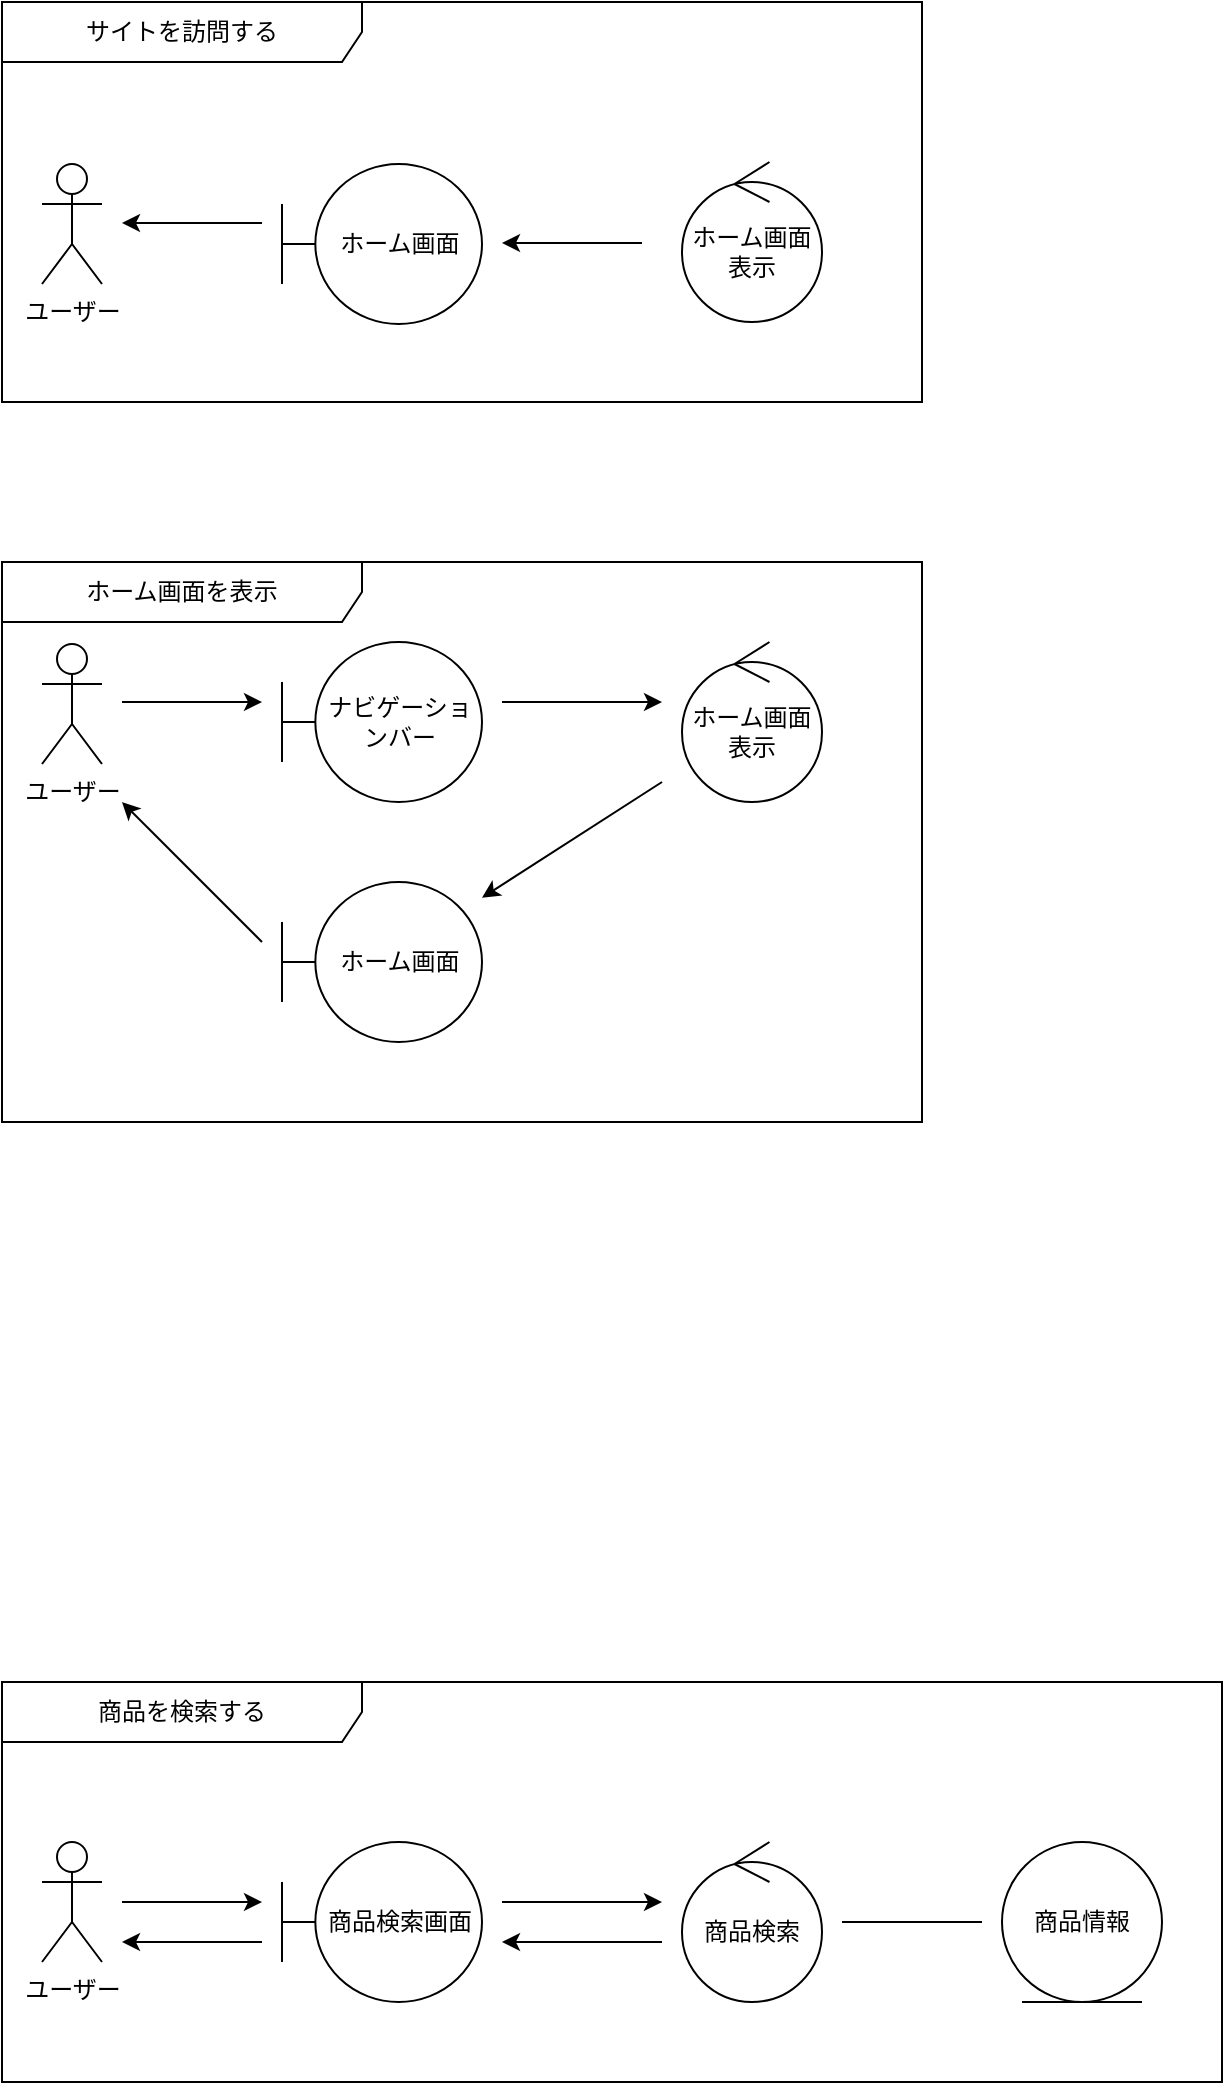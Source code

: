 <mxfile>
    <diagram id="QR-t2Y9lyq4TbIpA6WwS" name="ページ1">
        <mxGraphModel dx="1822" dy="1038" grid="1" gridSize="10" guides="1" tooltips="1" connect="1" arrows="1" fold="1" page="1" pageScale="1" pageWidth="827" pageHeight="1169" math="0" shadow="0">
            <root>
                <mxCell id="0"/>
                <mxCell id="1" parent="0"/>
                <mxCell id="27" value="商品を検索する" style="shape=umlFrame;whiteSpace=wrap;html=1;width=180;height=30;" parent="1" vertex="1">
                    <mxGeometry x="20" y="880" width="610" height="200" as="geometry"/>
                </mxCell>
                <mxCell id="26" value="サイトを訪問する" style="shape=umlFrame;whiteSpace=wrap;html=1;width=180;height=30;" parent="1" vertex="1">
                    <mxGeometry x="20" y="40" width="460" height="200" as="geometry"/>
                </mxCell>
                <mxCell id="2" value="ホーム画面" style="shape=umlBoundary;whiteSpace=wrap;html=1;" parent="1" vertex="1">
                    <mxGeometry x="160" y="121" width="100" height="80" as="geometry"/>
                </mxCell>
                <mxCell id="3" value="ホーム画面表示" style="ellipse;shape=umlControl;whiteSpace=wrap;html=1;" parent="1" vertex="1">
                    <mxGeometry x="360" y="120" width="70" height="80" as="geometry"/>
                </mxCell>
                <mxCell id="5" value="ユーザー" style="shape=umlActor;verticalLabelPosition=bottom;verticalAlign=top;html=1;" parent="1" vertex="1">
                    <mxGeometry x="40" y="121" width="30" height="60" as="geometry"/>
                </mxCell>
                <mxCell id="6" value="" style="endArrow=classic;html=1;" parent="1" edge="1">
                    <mxGeometry width="50" height="50" relative="1" as="geometry">
                        <mxPoint x="150" y="150.5" as="sourcePoint"/>
                        <mxPoint x="80" y="150.5" as="targetPoint"/>
                    </mxGeometry>
                </mxCell>
                <mxCell id="7" value="" style="endArrow=classic;html=1;" parent="1" edge="1">
                    <mxGeometry width="50" height="50" relative="1" as="geometry">
                        <mxPoint x="340" y="160.5" as="sourcePoint"/>
                        <mxPoint x="270" y="160.5" as="targetPoint"/>
                    </mxGeometry>
                </mxCell>
                <mxCell id="12" value="ユーザー" style="shape=umlActor;verticalLabelPosition=bottom;verticalAlign=top;html=1;" parent="1" vertex="1">
                    <mxGeometry x="40" y="960" width="30" height="60" as="geometry"/>
                </mxCell>
                <mxCell id="13" value="商品検索画面" style="shape=umlBoundary;whiteSpace=wrap;html=1;" parent="1" vertex="1">
                    <mxGeometry x="160" y="960" width="100" height="80" as="geometry"/>
                </mxCell>
                <mxCell id="14" value="商品検索" style="ellipse;shape=umlControl;whiteSpace=wrap;html=1;" parent="1" vertex="1">
                    <mxGeometry x="360" y="960" width="70" height="80" as="geometry"/>
                </mxCell>
                <mxCell id="15" value="商品情報" style="ellipse;shape=umlEntity;whiteSpace=wrap;html=1;" parent="1" vertex="1">
                    <mxGeometry x="520" y="960" width="80" height="80" as="geometry"/>
                </mxCell>
                <mxCell id="17" value="" style="endArrow=none;html=1;" parent="1" edge="1">
                    <mxGeometry width="50" height="50" relative="1" as="geometry">
                        <mxPoint x="440" y="1000" as="sourcePoint"/>
                        <mxPoint x="510" y="1000" as="targetPoint"/>
                    </mxGeometry>
                </mxCell>
                <mxCell id="18" value="" style="endArrow=classic;html=1;" parent="1" edge="1">
                    <mxGeometry width="50" height="50" relative="1" as="geometry">
                        <mxPoint x="80" y="990" as="sourcePoint"/>
                        <mxPoint x="150" y="990" as="targetPoint"/>
                    </mxGeometry>
                </mxCell>
                <mxCell id="19" value="" style="endArrow=classic;html=1;" parent="1" edge="1">
                    <mxGeometry width="50" height="50" relative="1" as="geometry">
                        <mxPoint x="270" y="990" as="sourcePoint"/>
                        <mxPoint x="350" y="990" as="targetPoint"/>
                    </mxGeometry>
                </mxCell>
                <mxCell id="20" value="" style="endArrow=classic;html=1;" parent="1" edge="1">
                    <mxGeometry width="50" height="50" relative="1" as="geometry">
                        <mxPoint x="350" y="1010" as="sourcePoint"/>
                        <mxPoint x="270" y="1010" as="targetPoint"/>
                    </mxGeometry>
                </mxCell>
                <mxCell id="21" value="" style="endArrow=classic;html=1;" parent="1" edge="1">
                    <mxGeometry width="50" height="50" relative="1" as="geometry">
                        <mxPoint x="150" y="1010" as="sourcePoint"/>
                        <mxPoint x="80" y="1010" as="targetPoint"/>
                    </mxGeometry>
                </mxCell>
                <mxCell id="28" value="ホーム画面を表示" style="shape=umlFrame;whiteSpace=wrap;html=1;width=180;height=30;" vertex="1" parent="1">
                    <mxGeometry x="20" y="320" width="460" height="280" as="geometry"/>
                </mxCell>
                <mxCell id="29" value="ホーム画面" style="shape=umlBoundary;whiteSpace=wrap;html=1;" vertex="1" parent="1">
                    <mxGeometry x="160" y="480" width="100" height="80" as="geometry"/>
                </mxCell>
                <mxCell id="30" value="ホーム画面表示" style="ellipse;shape=umlControl;whiteSpace=wrap;html=1;" vertex="1" parent="1">
                    <mxGeometry x="360" y="360" width="70" height="80" as="geometry"/>
                </mxCell>
                <mxCell id="31" value="ユーザー" style="shape=umlActor;verticalLabelPosition=bottom;verticalAlign=top;html=1;" vertex="1" parent="1">
                    <mxGeometry x="40" y="361" width="30" height="60" as="geometry"/>
                </mxCell>
                <mxCell id="32" value="" style="endArrow=classic;html=1;" edge="1" parent="1">
                    <mxGeometry width="50" height="50" relative="1" as="geometry">
                        <mxPoint x="80" y="390" as="sourcePoint"/>
                        <mxPoint x="150" y="390" as="targetPoint"/>
                    </mxGeometry>
                </mxCell>
                <mxCell id="33" value="" style="endArrow=classic;html=1;" edge="1" parent="1" target="29">
                    <mxGeometry width="50" height="50" relative="1" as="geometry">
                        <mxPoint x="350" y="430" as="sourcePoint"/>
                        <mxPoint x="270" y="400.5" as="targetPoint"/>
                    </mxGeometry>
                </mxCell>
                <mxCell id="34" value="ナビゲーションバー" style="shape=umlBoundary;whiteSpace=wrap;html=1;" vertex="1" parent="1">
                    <mxGeometry x="160" y="360" width="100" height="80" as="geometry"/>
                </mxCell>
                <mxCell id="36" value="" style="endArrow=classic;html=1;" edge="1" parent="1">
                    <mxGeometry width="50" height="50" relative="1" as="geometry">
                        <mxPoint x="270" y="390" as="sourcePoint"/>
                        <mxPoint x="350" y="390" as="targetPoint"/>
                    </mxGeometry>
                </mxCell>
                <mxCell id="37" value="" style="endArrow=classic;html=1;" edge="1" parent="1">
                    <mxGeometry width="50" height="50" relative="1" as="geometry">
                        <mxPoint x="150" y="510" as="sourcePoint"/>
                        <mxPoint x="80" y="440" as="targetPoint"/>
                    </mxGeometry>
                </mxCell>
            </root>
        </mxGraphModel>
    </diagram>
</mxfile>